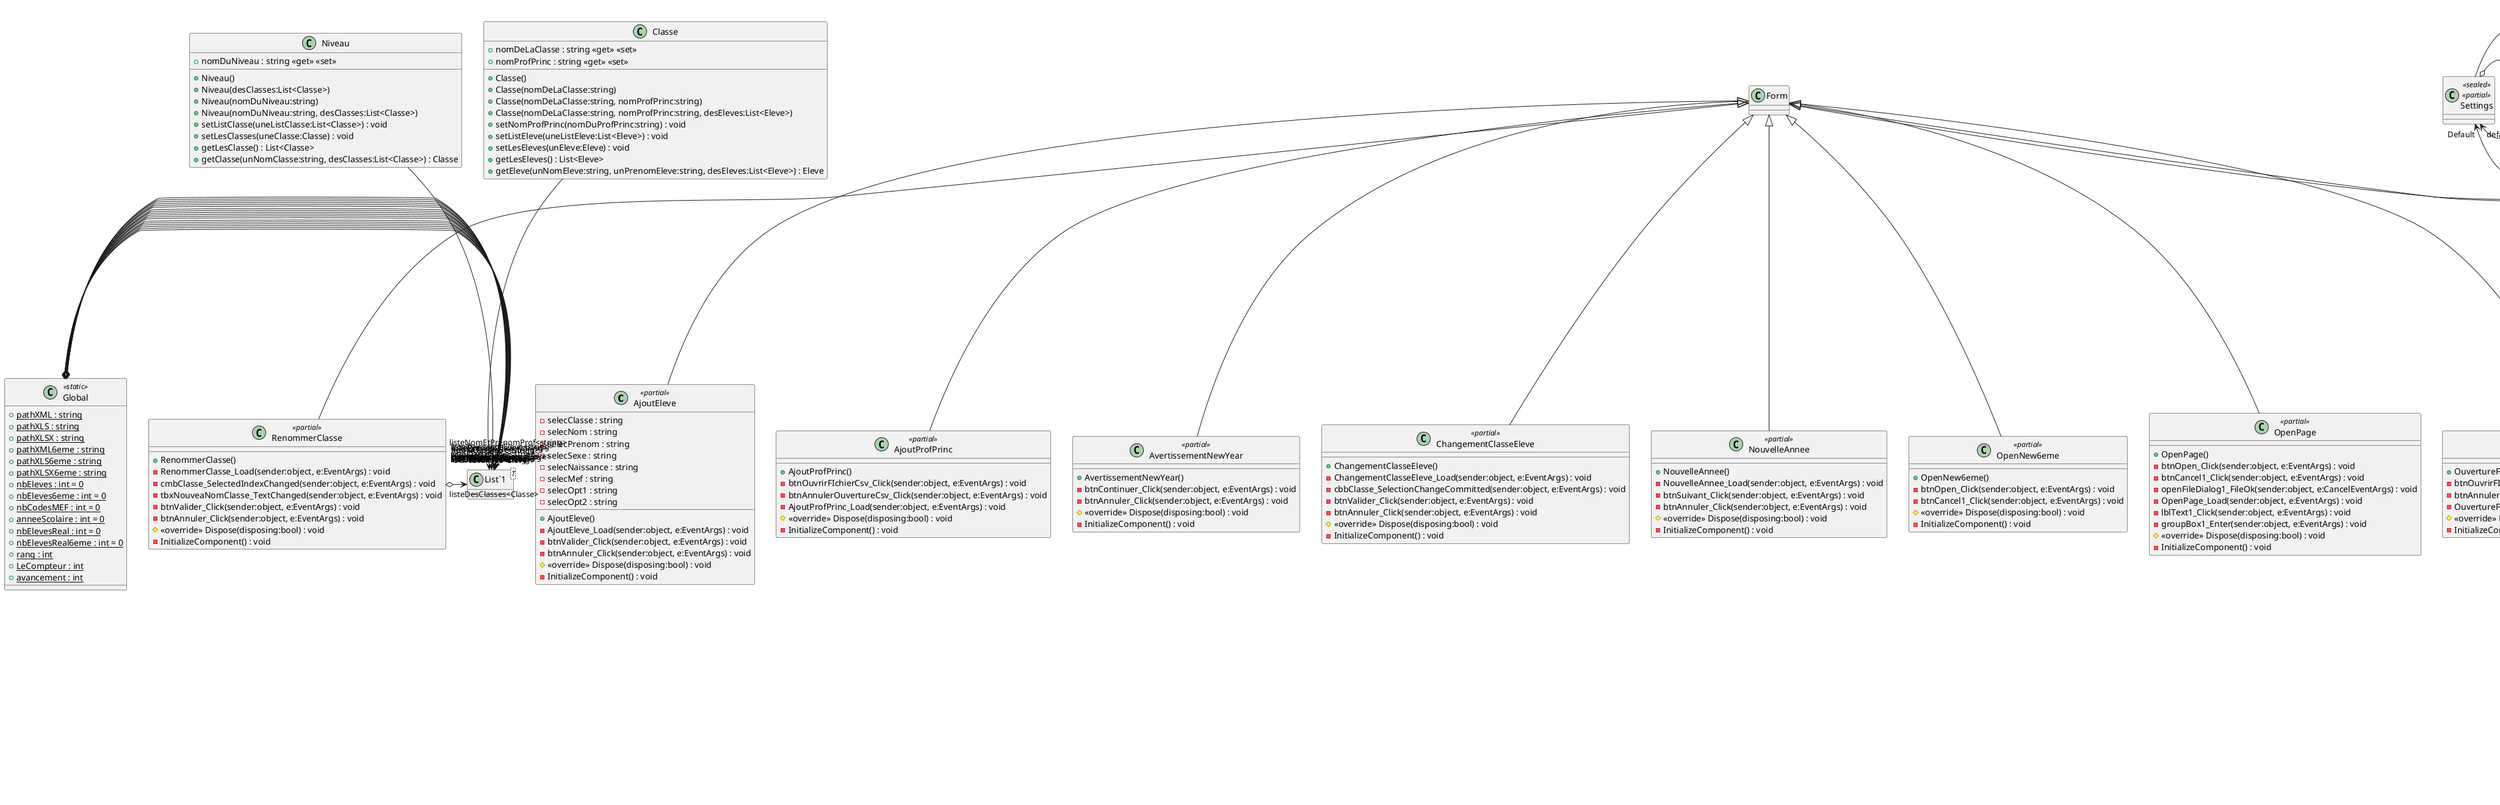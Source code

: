 @startuml
class AjoutEleve <<partial>> {
    - selecClasse : string
    - selecNom : string
    - selecPrenom : string
    - selecSexe : string
    - selecNaissance : string
    - selecMef : string
    - selecOpt1 : string
    - selecOpt2 : string
    + AjoutEleve()
    - AjoutEleve_Load(sender:object, e:EventArgs) : void
    - btnValider_Click(sender:object, e:EventArgs) : void
    - btnAnnuler_Click(sender:object, e:EventArgs) : void
}
Form <|-- AjoutEleve
class AjoutEleve <<partial>> {
    # <<override>> Dispose(disposing:bool) : void
    - InitializeComponent() : void
}
class AjoutProfPrinc <<partial>> {
    + AjoutProfPrinc()
    - btnOuvrirFIchierCsv_Click(sender:object, e:EventArgs) : void
    - btnAnnulerOuvertureCsv_Click(sender:object, e:EventArgs) : void
    - AjoutProfPrinc_Load(sender:object, e:EventArgs) : void
}
Form <|-- AjoutProfPrinc
class AjoutProfPrinc <<partial>> {
    # <<override>> Dispose(disposing:bool) : void
    - InitializeComponent() : void
}
class AvertissementNewYear <<partial>> {
    + AvertissementNewYear()
    - btnContinuer_Click(sender:object, e:EventArgs) : void
    - btnAnnuler_Click(sender:object, e:EventArgs) : void
}
Form <|-- AvertissementNewYear
class AvertissementNewYear <<partial>> {
    # <<override>> Dispose(disposing:bool) : void
    - InitializeComponent() : void
}
class ChangementClasseEleve <<partial>> {
    + ChangementClasseEleve()
    - ChangementClasseEleve_Load(sender:object, e:EventArgs) : void
    - cbbClasse_SelectionChangeCommitted(sender:object, e:EventArgs) : void
    - btnValider_Click(sender:object, e:EventArgs) : void
    - btnAnnuler_Click(sender:object, e:EventArgs) : void
}
Form <|-- ChangementClasseEleve
class ChangementClasseEleve <<partial>> {
    # <<override>> Dispose(disposing:bool) : void
    - InitializeComponent() : void
}
class Classe {
    + nomDeLaClasse : string <<get>> <<set>>
    + nomProfPrinc : string <<get>> <<set>>
    + Classe()
    + Classe(nomDeLaClasse:string)
    + Classe(nomDeLaClasse:string, nomProfPrinc:string)
    + Classe(nomDeLaClasse:string, nomProfPrinc:string, desEleves:List<Eleve>)
    + setNomProfPrinc(nomDuProfPrinc:string) : void
    + setListEleve(uneListEleve:List<Eleve>) : void
    + setLesEleves(unEleve:Eleve) : void
    + getLesEleves() : List<Eleve>
    + getEleve(unNomEleve:string, unPrenomEleve:string, desEleves:List<Eleve>) : Eleve
}
class "List`1"<T> {
}
Classe --> "lesEleves<Eleve>" "List`1"
class Eleve {
    + numEleve : int <<get>> <<set>>
    + nomEleve : string <<get>> <<set>>
    + prenomEleve : string <<get>> <<set>>
    + naissanceEleve : string <<get>> <<set>>
    + sexeEleve : string <<get>> <<set>>
    + mefEleve : string <<get>> <<set>>
    + classeEleve : string <<get>> <<set>>
    + option1Eleve : string <<get>> <<set>>
    + option2Eleve : string <<get>> <<set>>
    + Eleve()
    + Eleve(numEleve:int, nomEleve:string, prenomEleve:string, naissanceEleve:string, sexeEleve:string, mefEleve:string, option1Eleve:string, option2Eleve:string)
    + Eleve(numEleve:int, nomEleve:string, prenomEleve:string, naissanceEleve:string, sexeEleve:string, mefEleve:string, classeEleve:string, option1Eleve:string, option2Eleve:string)
    + couleurOption1() : Color
    + couleurOption2() : Color
}
Eleve --> "couleurOpt1" Color
Eleve --> "couleurOpt2" Color
Eleve --> "rdbNiveau" RadioButton
class Global <<static>> {
    + {static} pathXML : string
    + {static} pathXLS : string
    + {static} pathXLSX : string
    + {static} pathXML6eme : string
    + {static} pathXLS6eme : string
    + {static} pathXLSX6eme : string
    + {static} nbEleves : int = 0
    + {static} nbEleves6eme : int = 0
    + {static} nbCodesMEF : int = 0
    + {static} anneeScolaire : int = 0
    + {static} nbElevesReal : int = 0
    + {static} nbElevesReal6eme : int = 0
    + {static} rang : int
    + {static} LeCompteur : int
    + {static} avancement : int
}
class "List`1"<T> {
}
Global o-> "listeNomEtPrenomProf<string>" "List`1"
Global o-> "lesNiveaux<Niveau>" "List`1"
Global o-> "elevesValides<Eleve>" "List`1"
Global o-> "elevesValides6eme<Eleve>" "List`1"
Global o-> "listeNumEleve<int>" "List`1"
Global o-> "listeNomEleve<string>" "List`1"
Global o-> "listePrenomEleve<string>" "List`1"
Global o-> "listeNaissanceEleve<string>" "List`1"
Global o-> "listeSexeEleve<string>" "List`1"
Global o-> "listeMefEleve<string>" "List`1"
Global o-> "listeClasseEleve<string>" "List`1"
Global o-> "listeOption1Eleve<string>" "List`1"
Global o-> "listeOption2Eleve<string>" "List`1"
Global o-> "nomsClasses6e<string>" "List`1"
Global o-> "nomsClasses5e<string>" "List`1"
Global o-> "nomsClasses4e<string>" "List`1"
Global o-> "nomsClasses3e<string>" "List`1"
Global o-> "ElevesAll<Eleve>" "List`1"
class InterfacePrinc <<partial>> {
    - MenuFichiers : bool = true
    - MenuNiveaux : bool = true
    - MenuEleve : bool = true
    - MenuClasse : bool = true
    + InterfacePrinc()
    - btnOpenBase_Click(sender:object, e:EventArgs) : void
    - btnFiles_Click(sender:object, e:EventArgs) : void
    - FichierTimer_Tick(sender:object, e:EventArgs) : void
    - btnNiveaux_Click(sender:object, e:EventArgs) : void
    - NiveauxTimer_Tick(sender:object, e:EventArgs) : void
    - Btnélèves_Click(sender:object, e:EventArgs) : void
    - EleveTimer_Tick(sender:object, e:EventArgs) : void
    - btnClasse_Click(sender:object, e:EventArgs) : void
    - ClasseTimer_Tick(sender:object, e:EventArgs) : void
    - btn6ème_Click(sender:object, e:EventArgs) : void
    - btn5ème_Click(sender:object, e:EventArgs) : void
    - btn4ème_Click(sender:object, e:EventArgs) : void
    - btn3ème_Click(sender:object, e:EventArgs) : void
    - btnDeplaClasse_Click(sender:object, e:EventArgs) : void
    - btnRenomClasse_Click(sender:object, e:EventArgs) : void
    - btnAjoutFicheEleve_Click(sender:object, e:EventArgs) : void
    - btnSuppEleve_Click(sender:object, e:EventArgs) : void
    + repartitionEleves() : void
    - layoutClasses6e_Paint(sender:object, e:PaintEventArgs) : void
    - InterfacePrinc_Load(sender:object, e:EventArgs) : void
    - sendButton_Click(sender:object, e:EventArgs) : void
    - btnEnregistrer_Click(sender:object, e:EventArgs) : void
    - btnQuitter_Click(sender:object, e:EventArgs) : void
    - PanelClasse_DoubleClick(sender:object, e:EventArgs) : void
    - PanelEleve_DoubleClick(sender:object, e:EventArgs) : void
    - btnSupAffichage_Click(sender:object, e:EventArgs) : void
    - btnResetTout_Click(sender:object, e:EventArgs) : void
    - btnAjoutProf_Click(sender:object, e:EventArgs) : void
    - btnExtraireDonneesEleves_Click(sender:object, e:EventArgs) : void
    - btnNouvelleAnnee_Click(sender:object, e:EventArgs) : void
    - btnSupAffichage_MouseHover(sender:object, e:EventArgs) : void
    - btnResetTout_MouseHover(sender:object, e:EventArgs) : void
    - btnOuvertureXmlGenererParAppli_Click(sender:object, e:EventArgs) : void
}
Form <|-- InterfacePrinc
InterfacePrinc --> "flowLayoutPanelPrinc" FlowLayoutPanel
InterfacePrinc o-> "tltInforBoutonSupAffichage" ToolTip
InterfacePrinc o-> "tltInforBoutonSuppressionDonnees" ToolTip
class InterfacePrinc <<partial>> {
    # <<override>> Dispose(disposing:bool) : void
    - InitializeComponent() : void
}
class Niveau {
    + nomDuNiveau : string <<get>> <<set>>
    + Niveau()
    + Niveau(desClasses:List<Classe>)
    + Niveau(nomDuNiveau:string)
    + Niveau(nomDuNiveau:string, desClasses:List<Classe>)
    + setListClasse(uneListClasse:List<Classe>) : void
    + setLesClasses(uneClasse:Classe) : void
    + getLesClasse() : List<Classe>
    + getClasse(unNomClasse:string, desClasses:List<Classe>) : Classe
}
class "List`1"<T> {
}
Niveau --> "lesClasses<Classe>" "List`1"
class NouvelleAnnee <<partial>> {
    + NouvelleAnnee()
    - NouvelleAnnee_Load(sender:object, e:EventArgs) : void
    - btnSuivant_Click(sender:object, e:EventArgs) : void
    - btnAnnuler_Click(sender:object, e:EventArgs) : void
}
Form <|-- NouvelleAnnee
class NouvelleAnnee <<partial>> {
    # <<override>> Dispose(disposing:bool) : void
    - InitializeComponent() : void
}
class OpenNew6eme <<partial>> {
    + OpenNew6eme()
    - btnOpen_Click(sender:object, e:EventArgs) : void
    - btnCancel1_Click(sender:object, e:EventArgs) : void
}
Form <|-- OpenNew6eme
class OpenNew6eme <<partial>> {
    # <<override>> Dispose(disposing:bool) : void
    - InitializeComponent() : void
}
class OpenPage <<partial>> {
    + OpenPage()
    - btnOpen_Click(sender:object, e:EventArgs) : void
    - btnCancel1_Click(sender:object, e:EventArgs) : void
    - openFileDialog1_FileOk(sender:object, e:CancelEventArgs) : void
    - OpenPage_Load(sender:object, e:EventArgs) : void
    - lblText1_Click(sender:object, e:EventArgs) : void
    - groupBox1_Enter(sender:object, e:EventArgs) : void
}
Form <|-- OpenPage
class OpenPage <<partial>> {
    # <<override>> Dispose(disposing:bool) : void
    - InitializeComponent() : void
}
class OuvertureFichierGenererParNous <<partial>> {
    + OuvertureFichierGenererParNous()
    - btnOuvrirFIchierCsv_Click(sender:object, e:EventArgs) : void
    - btnAnnulerOuvertureCsv_Click(sender:object, e:EventArgs) : void
    - OuvertureFichierGenererParNous_Load(sender:object, e:EventArgs) : void
}
Form <|-- OuvertureFichierGenererParNous
class OuvertureFichierGenererParNous <<partial>> {
    # <<override>> Dispose(disposing:bool) : void
    - InitializeComponent() : void
}
class Program <<static>> {
    {static} Main() : void
}
class RenommerClasse <<partial>> {
    + RenommerClasse()
    - RenommerClasse_Load(sender:object, e:EventArgs) : void
    - cmbClasse_SelectedIndexChanged(sender:object, e:EventArgs) : void
    - tbxNouveaNomClasse_TextChanged(sender:object, e:EventArgs) : void
    - btnValider_Click(sender:object, e:EventArgs) : void
    - btnAnnuler_Click(sender:object, e:EventArgs) : void
}
class "List`1"<T> {
}
Form <|-- RenommerClasse
RenommerClasse o-> "listeDesClasses<Classe>" "List`1"
class RenommerClasse <<partial>> {
    # <<override>> Dispose(disposing:bool) : void
    - InitializeComponent() : void
}
class SuppEleve <<partial>> {
    + SuppEleve()
    - SuppEleve_Load(sender:object, e:EventArgs) : void
    - cbbClasse_SelectionChangeCommitted(sender:object, e:EventArgs) : void
    - btnSupprimer_Click(sender:object, e:EventArgs) : void
    - btnAnnuler_Click(sender:object, e:EventArgs) : void
}
Form <|-- SuppEleve
class SuppEleve <<partial>> {
    # <<override>> Dispose(disposing:bool) : void
    - InitializeComponent() : void
}
class Resources {
    <<internal>> Resources()
}
class Settings <<sealed>> <<partial>> {
}
Settings o-> "defaultInstance" Settings
Settings --> "Default" Settings
@enduml
